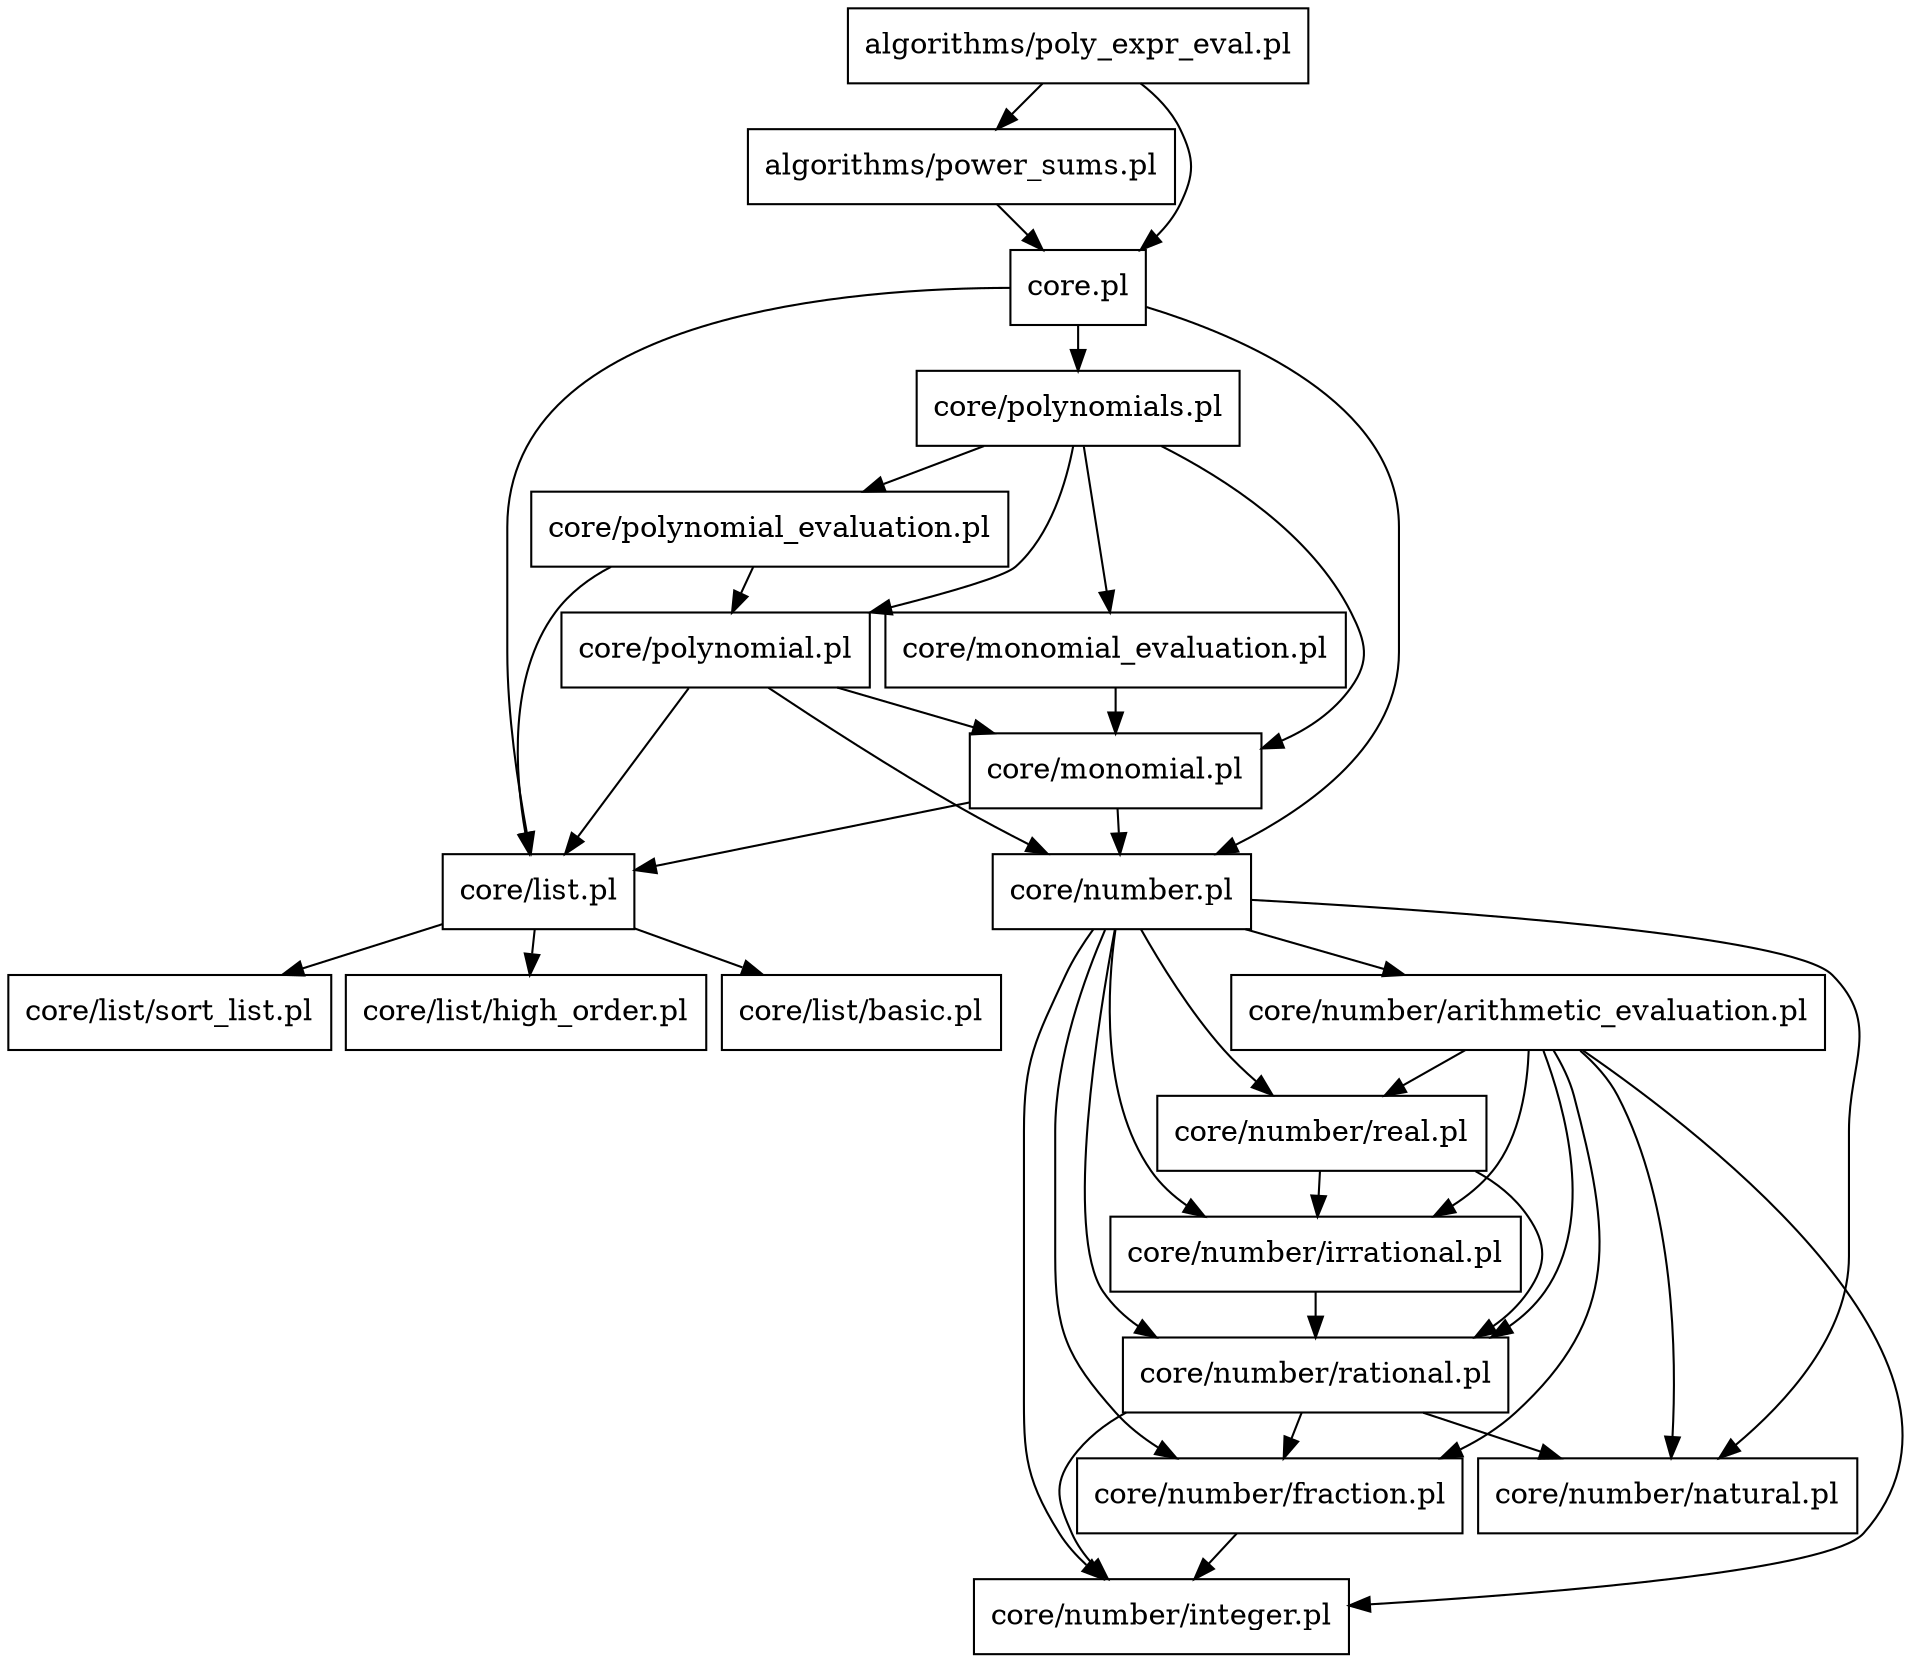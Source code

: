 digraph file_graph {
node [shape=rectangle]
nodesep = 0.1
ranksep = 0.3
"core/number/fraction.pl" -> "core/number/integer.pl"
"core/polynomials.pl" -> "core/polynomial_evaluation.pl"
"core/polynomials.pl" -> "core/monomial.pl"
"core/polynomials.pl" -> "core/polynomial.pl"
"core/polynomials.pl" -> "core/monomial_evaluation.pl"
"core/monomial_evaluation.pl" -> "core/monomial.pl"
"algorithms/power_sums.pl" -> "core.pl"
"core/number/irrational.pl" -> "core/number/rational.pl"
"core.pl" -> "core/polynomials.pl"
"core.pl" -> "core/number.pl"
"core.pl" -> "core/list.pl"
"core/polynomial_evaluation.pl" -> "core/list.pl"
"core/polynomial_evaluation.pl" -> "core/polynomial.pl"
"algorithms/poly_expr_eval.pl" -> "core.pl"
"algorithms/poly_expr_eval.pl" -> "algorithms/power_sums.pl"
"core/number/arithmetic_evaluation.pl" -> "core/number/integer.pl"
"core/number/arithmetic_evaluation.pl" -> "core/number/natural.pl"
"core/number/arithmetic_evaluation.pl" -> "core/number/fraction.pl"
"core/number/arithmetic_evaluation.pl" -> "core/number/irrational.pl"
"core/number/arithmetic_evaluation.pl" -> "core/number/real.pl"
"core/number/arithmetic_evaluation.pl" -> "core/number/rational.pl"
"core/number.pl" -> "core/number/integer.pl"
"core/number.pl" -> "core/number/natural.pl"
"core/number.pl" -> "core/number/fraction.pl"
"core/number.pl" -> "core/number/irrational.pl"
"core/number.pl" -> "core/number/arithmetic_evaluation.pl"
"core/number.pl" -> "core/number/real.pl"
"core/number.pl" -> "core/number/rational.pl"
"core/list.pl" -> "core/list/sort_list.pl"
"core/list.pl" -> "core/list/high_order.pl"
"core/list.pl" -> "core/list/basic.pl"
"core/polynomial.pl" -> "core/monomial.pl"
"core/polynomial.pl" -> "core/number.pl"
"core/polynomial.pl" -> "core/list.pl"
"core/number/real.pl" -> "core/number/irrational.pl"
"core/number/real.pl" -> "core/number/rational.pl"
"core/monomial.pl" -> "core/number.pl"
"core/monomial.pl" -> "core/list.pl"
"core/number/rational.pl" -> "core/number/integer.pl"
"core/number/rational.pl" -> "core/number/natural.pl"
"core/number/rational.pl" -> "core/number/fraction.pl"
}
